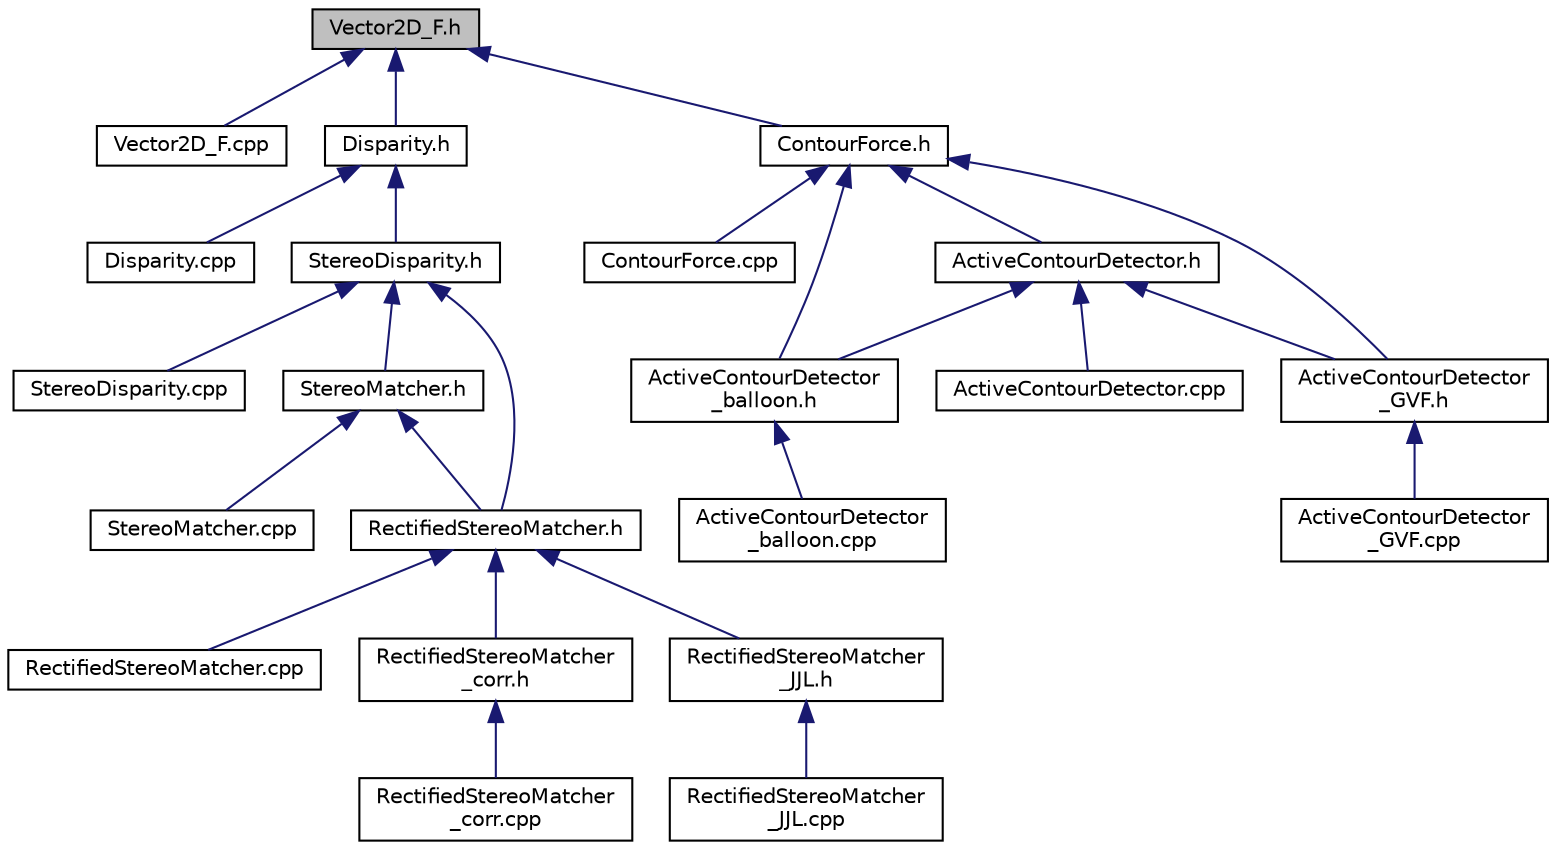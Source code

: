 digraph "Vector2D_F.h"
{
  edge [fontname="Helvetica",fontsize="10",labelfontname="Helvetica",labelfontsize="10"];
  node [fontname="Helvetica",fontsize="10",shape=record];
  Node1 [label="Vector2D_F.h",height=0.2,width=0.4,color="black", fillcolor="grey75", style="filled", fontcolor="black"];
  Node1 -> Node2 [dir="back",color="midnightblue",fontsize="10",style="solid",fontname="Helvetica"];
  Node2 [label="Vector2D_F.cpp",height=0.2,width=0.4,color="black", fillcolor="white", style="filled",URL="$Vector2D__F_8cpp.html"];
  Node1 -> Node3 [dir="back",color="midnightblue",fontsize="10",style="solid",fontname="Helvetica"];
  Node3 [label="Disparity.h",height=0.2,width=0.4,color="black", fillcolor="white", style="filled",URL="$Disparity_8h.html"];
  Node3 -> Node4 [dir="back",color="midnightblue",fontsize="10",style="solid",fontname="Helvetica"];
  Node4 [label="Disparity.cpp",height=0.2,width=0.4,color="black", fillcolor="white", style="filled",URL="$Disparity_8cpp.html"];
  Node3 -> Node5 [dir="back",color="midnightblue",fontsize="10",style="solid",fontname="Helvetica"];
  Node5 [label="StereoDisparity.h",height=0.2,width=0.4,color="black", fillcolor="white", style="filled",URL="$StereoDisparity_8h.html"];
  Node5 -> Node6 [dir="back",color="midnightblue",fontsize="10",style="solid",fontname="Helvetica"];
  Node6 [label="StereoDisparity.cpp",height=0.2,width=0.4,color="black", fillcolor="white", style="filled",URL="$StereoDisparity_8cpp.html"];
  Node5 -> Node7 [dir="back",color="midnightblue",fontsize="10",style="solid",fontname="Helvetica"];
  Node7 [label="StereoMatcher.h",height=0.2,width=0.4,color="black", fillcolor="white", style="filled",URL="$StereoMatcher_8h.html"];
  Node7 -> Node8 [dir="back",color="midnightblue",fontsize="10",style="solid",fontname="Helvetica"];
  Node8 [label="StereoMatcher.cpp",height=0.2,width=0.4,color="black", fillcolor="white", style="filled",URL="$StereoMatcher_8cpp.html"];
  Node7 -> Node9 [dir="back",color="midnightblue",fontsize="10",style="solid",fontname="Helvetica"];
  Node9 [label="RectifiedStereoMatcher.h",height=0.2,width=0.4,color="black", fillcolor="white", style="filled",URL="$RectifiedStereoMatcher_8h.html"];
  Node9 -> Node10 [dir="back",color="midnightblue",fontsize="10",style="solid",fontname="Helvetica"];
  Node10 [label="RectifiedStereoMatcher.cpp",height=0.2,width=0.4,color="black", fillcolor="white", style="filled",URL="$RectifiedStereoMatcher_8cpp.html"];
  Node9 -> Node11 [dir="back",color="midnightblue",fontsize="10",style="solid",fontname="Helvetica"];
  Node11 [label="RectifiedStereoMatcher\l_corr.h",height=0.2,width=0.4,color="black", fillcolor="white", style="filled",URL="$RectifiedStereoMatcher__corr_8h.html"];
  Node11 -> Node12 [dir="back",color="midnightblue",fontsize="10",style="solid",fontname="Helvetica"];
  Node12 [label="RectifiedStereoMatcher\l_corr.cpp",height=0.2,width=0.4,color="black", fillcolor="white", style="filled",URL="$RectifiedStereoMatcher__corr_8cpp.html"];
  Node9 -> Node13 [dir="back",color="midnightblue",fontsize="10",style="solid",fontname="Helvetica"];
  Node13 [label="RectifiedStereoMatcher\l_JJL.h",height=0.2,width=0.4,color="black", fillcolor="white", style="filled",URL="$RectifiedStereoMatcher__JJL_8h.html"];
  Node13 -> Node14 [dir="back",color="midnightblue",fontsize="10",style="solid",fontname="Helvetica"];
  Node14 [label="RectifiedStereoMatcher\l_JJL.cpp",height=0.2,width=0.4,color="black", fillcolor="white", style="filled",URL="$RectifiedStereoMatcher__JJL_8cpp.html"];
  Node5 -> Node9 [dir="back",color="midnightblue",fontsize="10",style="solid",fontname="Helvetica"];
  Node1 -> Node15 [dir="back",color="midnightblue",fontsize="10",style="solid",fontname="Helvetica"];
  Node15 [label="ContourForce.h",height=0.2,width=0.4,color="black", fillcolor="white", style="filled",URL="$ContourForce_8h.html"];
  Node15 -> Node16 [dir="back",color="midnightblue",fontsize="10",style="solid",fontname="Helvetica"];
  Node16 [label="ContourForce.cpp",height=0.2,width=0.4,color="black", fillcolor="white", style="filled",URL="$ContourForce_8cpp.html"];
  Node15 -> Node17 [dir="back",color="midnightblue",fontsize="10",style="solid",fontname="Helvetica"];
  Node17 [label="ActiveContourDetector.h",height=0.2,width=0.4,color="black", fillcolor="white", style="filled",URL="$ActiveContourDetector_8h.html"];
  Node17 -> Node18 [dir="back",color="midnightblue",fontsize="10",style="solid",fontname="Helvetica"];
  Node18 [label="ActiveContourDetector.cpp",height=0.2,width=0.4,color="black", fillcolor="white", style="filled",URL="$ActiveContourDetector_8cpp.html"];
  Node17 -> Node19 [dir="back",color="midnightblue",fontsize="10",style="solid",fontname="Helvetica"];
  Node19 [label="ActiveContourDetector\l_balloon.h",height=0.2,width=0.4,color="black", fillcolor="white", style="filled",URL="$ActiveContourDetector__balloon_8h.html"];
  Node19 -> Node20 [dir="back",color="midnightblue",fontsize="10",style="solid",fontname="Helvetica"];
  Node20 [label="ActiveContourDetector\l_balloon.cpp",height=0.2,width=0.4,color="black", fillcolor="white", style="filled",URL="$ActiveContourDetector__balloon_8cpp.html"];
  Node17 -> Node21 [dir="back",color="midnightblue",fontsize="10",style="solid",fontname="Helvetica"];
  Node21 [label="ActiveContourDetector\l_GVF.h",height=0.2,width=0.4,color="black", fillcolor="white", style="filled",URL="$ActiveContourDetector__GVF_8h.html"];
  Node21 -> Node22 [dir="back",color="midnightblue",fontsize="10",style="solid",fontname="Helvetica"];
  Node22 [label="ActiveContourDetector\l_GVF.cpp",height=0.2,width=0.4,color="black", fillcolor="white", style="filled",URL="$ActiveContourDetector__GVF_8cpp.html"];
  Node15 -> Node19 [dir="back",color="midnightblue",fontsize="10",style="solid",fontname="Helvetica"];
  Node15 -> Node21 [dir="back",color="midnightblue",fontsize="10",style="solid",fontname="Helvetica"];
}
